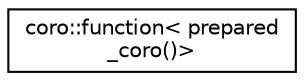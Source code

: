 digraph "Graphical Class Hierarchy"
{
 // LATEX_PDF_SIZE
  edge [fontname="Helvetica",fontsize="10",labelfontname="Helvetica",labelfontsize="10"];
  node [fontname="Helvetica",fontsize="10",shape=record];
  rankdir="LR";
  Node0 [label="coro::function\< prepared\l_coro()\>",height=0.2,width=0.4,color="black", fillcolor="white", style="filled",URL="$classcoro_1_1function.html",tooltip=" "];
}
